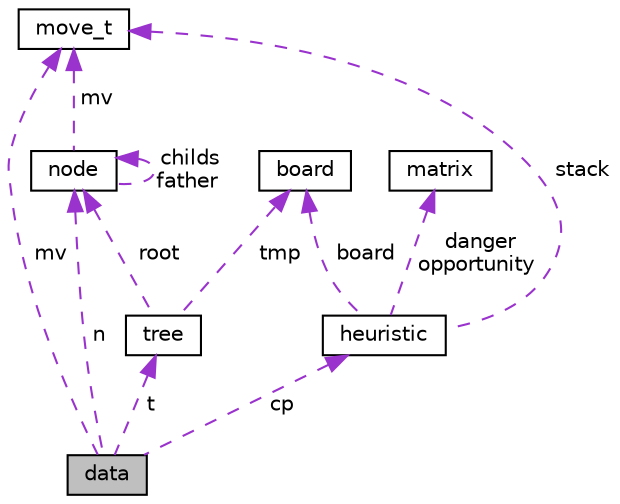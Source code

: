 digraph "data"
{
 // LATEX_PDF_SIZE
  edge [fontname="Helvetica",fontsize="10",labelfontname="Helvetica",labelfontsize="10"];
  node [fontname="Helvetica",fontsize="10",shape=record];
  Node1 [label="data",height=0.2,width=0.4,color="black", fillcolor="grey75", style="filled", fontcolor="black",tooltip="Informations for a thread."];
  Node2 -> Node1 [dir="back",color="darkorchid3",fontsize="10",style="dashed",label=" n" ,fontname="Helvetica"];
  Node2 [label="node",height=0.2,width=0.4,color="black", fillcolor="white", style="filled",URL="$structnode.html",tooltip=" "];
  Node2 -> Node2 [dir="back",color="darkorchid3",fontsize="10",style="dashed",label=" childs\nfather" ,fontname="Helvetica"];
  Node3 -> Node2 [dir="back",color="darkorchid3",fontsize="10",style="dashed",label=" mv" ,fontname="Helvetica"];
  Node3 [label="move_t",height=0.2,width=0.4,color="black", fillcolor="white", style="filled",URL="$structmove__t.html",tooltip="Describe a position on a board."];
  Node3 -> Node1 [dir="back",color="darkorchid3",fontsize="10",style="dashed",label=" mv" ,fontname="Helvetica"];
  Node4 -> Node1 [dir="back",color="darkorchid3",fontsize="10",style="dashed",label=" cp" ,fontname="Helvetica"];
  Node4 [label="heuristic",height=0.2,width=0.4,color="black", fillcolor="white", style="filled",URL="$structheuristic.html",tooltip="Player that will play on a board by giving successive moves to the server."];
  Node5 -> Node4 [dir="back",color="darkorchid3",fontsize="10",style="dashed",label=" danger\nopportunity" ,fontname="Helvetica"];
  Node5 [label="matrix",height=0.2,width=0.4,color="black", fillcolor="white", style="filled",URL="$structmatrix.html",tooltip="Implementation of the strenghs of all positions for a given board. At a moment T during the game,..."];
  Node6 -> Node4 [dir="back",color="darkorchid3",fontsize="10",style="dashed",label=" board" ,fontname="Helvetica"];
  Node6 [label="board",height=0.2,width=0.4,color="black", fillcolor="white", style="filled",URL="$structboard.html",tooltip="Representation a the Gomoku board where each position of the n*n board represents a game position or ..."];
  Node3 -> Node4 [dir="back",color="darkorchid3",fontsize="10",style="dashed",label=" stack" ,fontname="Helvetica"];
  Node7 -> Node1 [dir="back",color="darkorchid3",fontsize="10",style="dashed",label=" t" ,fontname="Helvetica"];
  Node7 [label="tree",height=0.2,width=0.4,color="black", fillcolor="white", style="filled",URL="$structtree.html",tooltip=" "];
  Node6 -> Node7 [dir="back",color="darkorchid3",fontsize="10",style="dashed",label=" tmp" ,fontname="Helvetica"];
  Node2 -> Node7 [dir="back",color="darkorchid3",fontsize="10",style="dashed",label=" root" ,fontname="Helvetica"];
}
